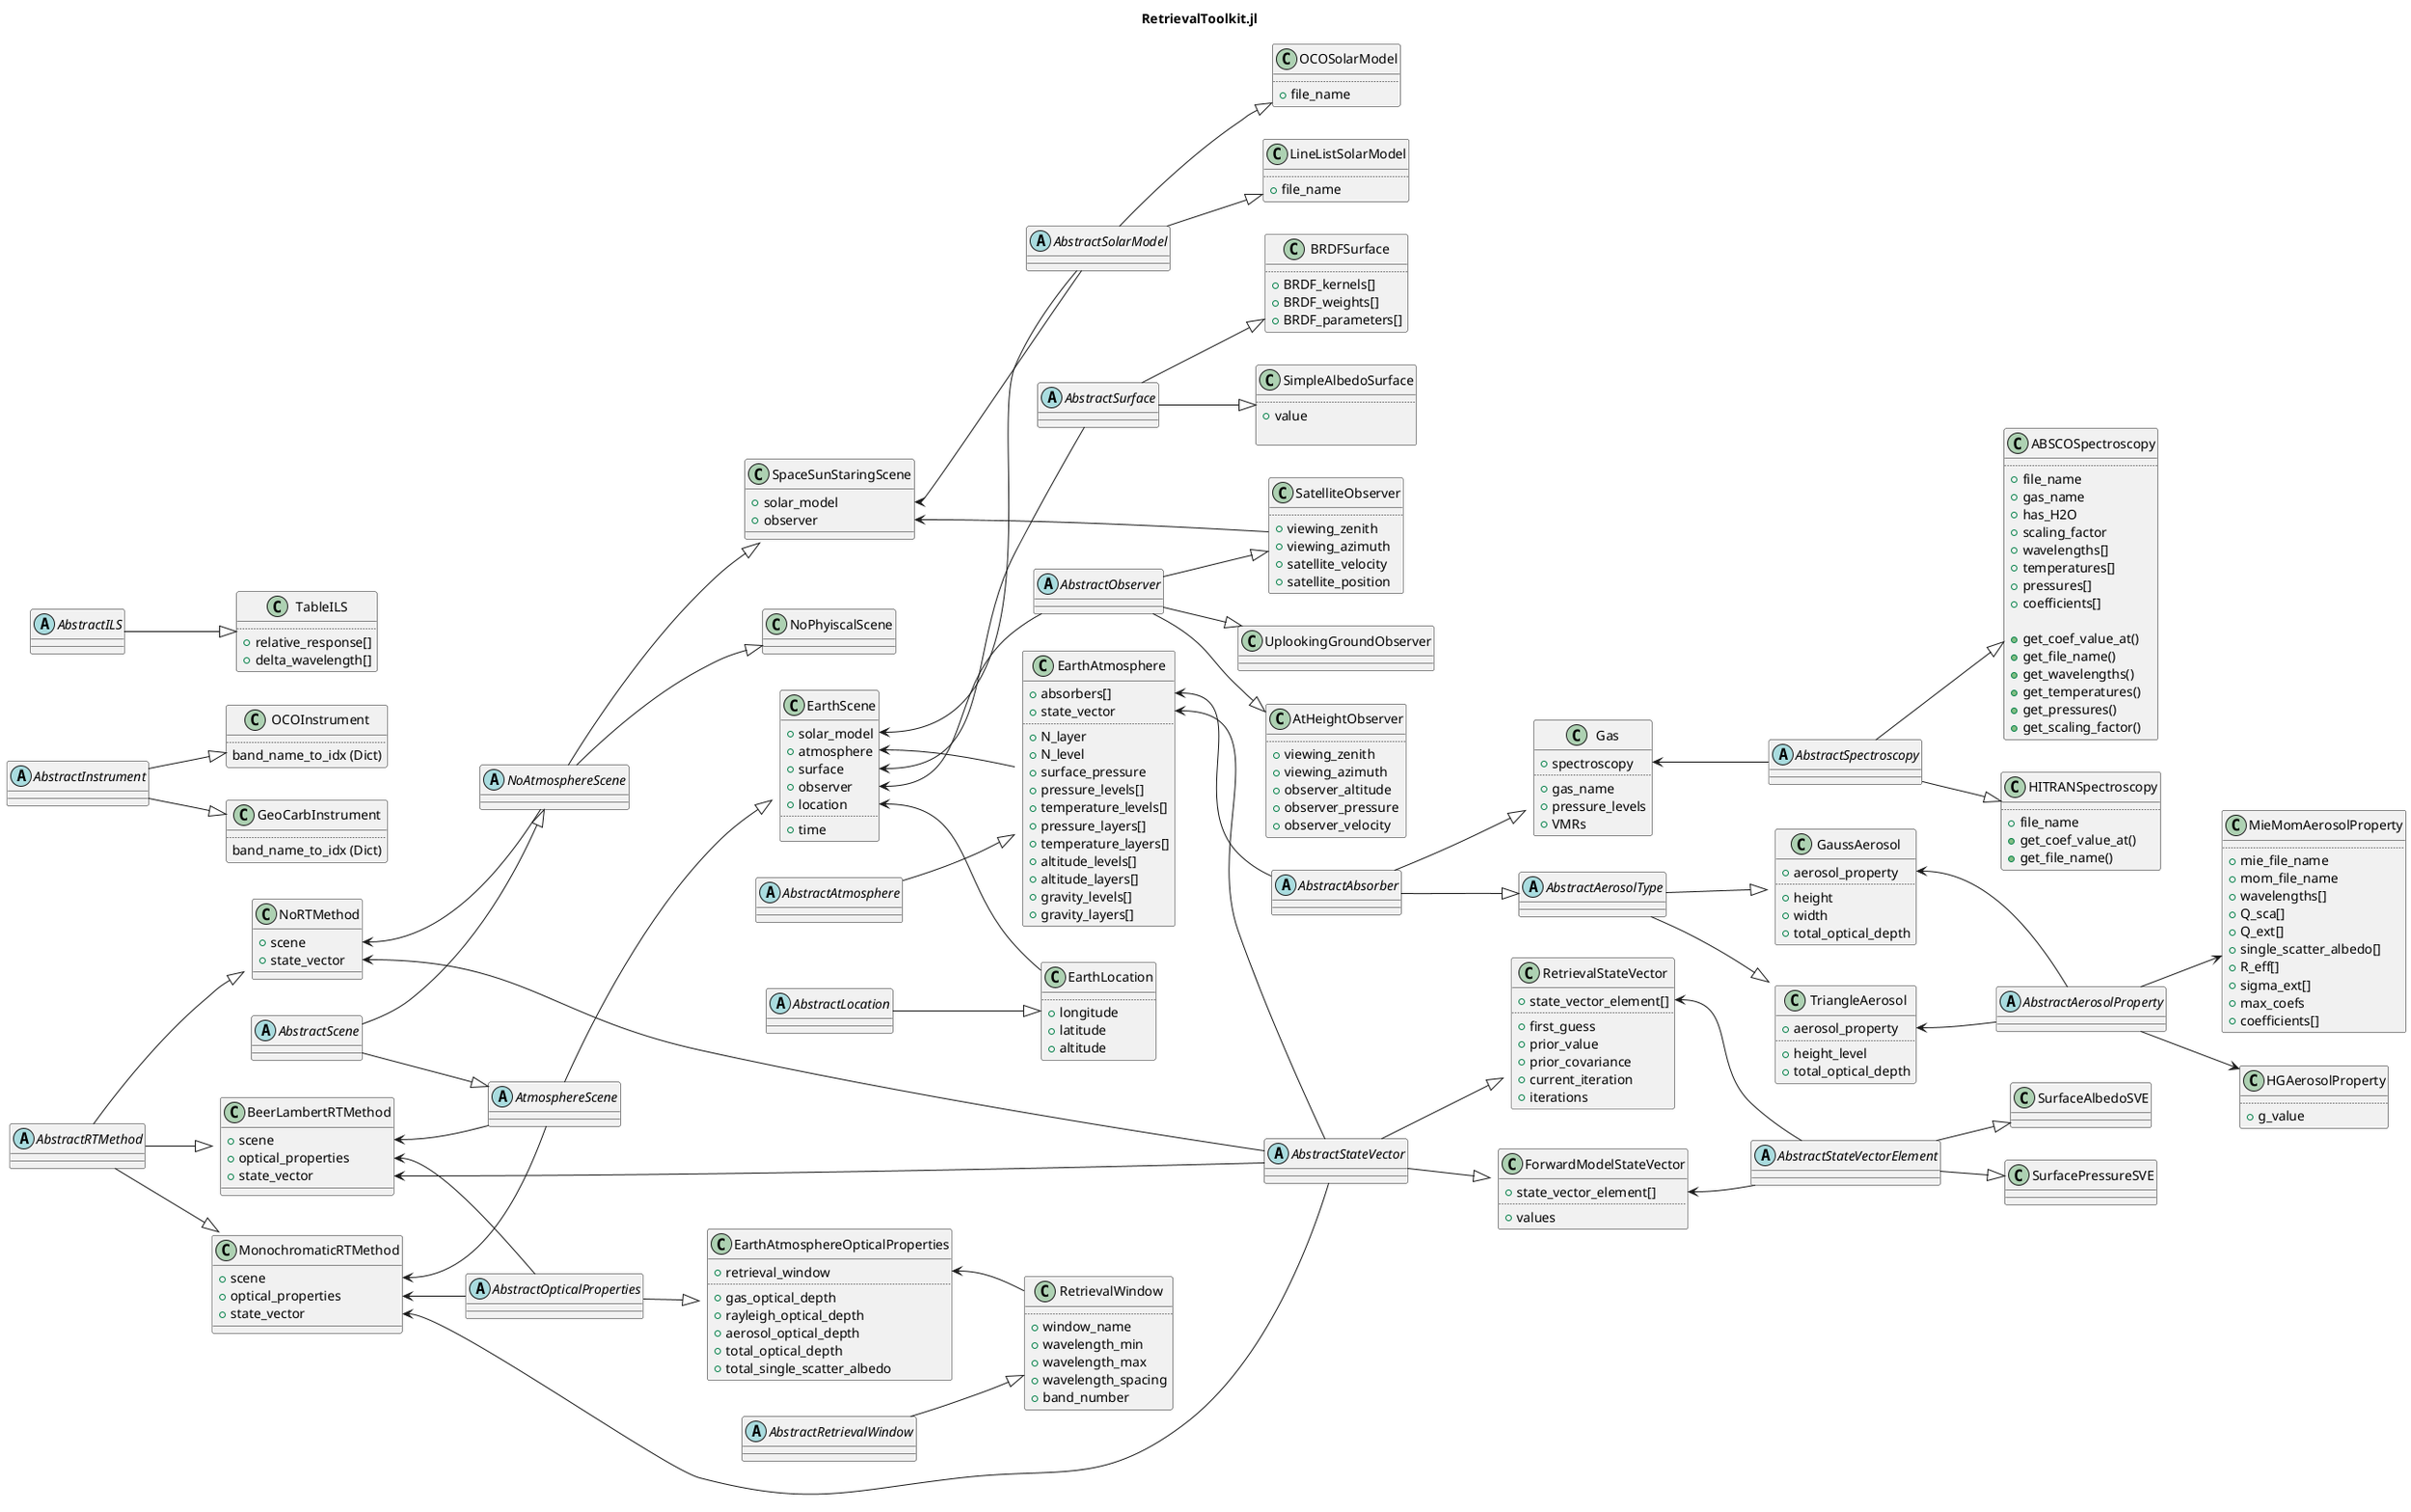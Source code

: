 @startuml

skinparam backgroundcolor transparent
'skinparam backgroundColor #EEEBDC
'skinparam style strictuml
left to right direction

title RetrievalToolkit.jl

'
' SPECTROSCOPY, GASES
'

abstract class AbstractSpectroscopy
AbstractSpectroscopy --|> ABSCOSpectroscopy
AbstractSpectroscopy --|> HITRANSpectroscopy

class ABSCOSpectroscopy {
      ....
      +file_name
      +gas_name
      +has_H2O
      +scaling_factor
      +wavelengths[]
      +temperatures[]
      +pressures[]
      +coefficients[]

      +get_coef_value_at()
      +get_file_name()
      +get_wavelengths()
      +get_temperatures()
      +get_pressures()
      +get_scaling_factor()
}

class HITRANSpectroscopy {
      ....
      +file_name
      +get_coef_value_at()
      +get_file_name()
}

class Gas {
      +spectroscopy
      ....
      +gas_name
      +pressure_levels
      +VMRs
}

Gas::spectroscopy <-- AbstractSpectroscopy


'
' AEROSOLS
'

abstract class AbstractAbsorber
abstract class AbstractAerosolType
abstract class AbstractAerosolProperty

AbstractAbsorber --|> AbstractAerosolType
AbstractAbsorber --|> Gas

AbstractAerosolProperty --> MieMomAerosolProperty
AbstractAerosolProperty --> HGAerosolProperty

AbstractAerosolType --|> GaussAerosol
AbstractAerosolType --|> TriangleAerosol


class MieMomAerosolProperty {
      ....
      +mie_file_name
      +mom_file_name
      +wavelengths[]
      +Q_sca[]
      +Q_ext[]
      +single_scatter_albedo[]
      +R_eff[]
      +sigma_ext[]
      +max_coefs
      +coefficients[]
}

class HGAerosolProperty {
      ....
      +g_value
}

class GaussAerosol {
      +aerosol_property
      ....
      +height
      +width
      +total_optical_depth
}

class TriangleAerosol {
      +aerosol_property
      ....
      +height_level
      +total_optical_depth
}

GaussAerosol::aerosol_property <-- AbstractAerosolProperty
TriangleAerosol::aerosol_property <-- AbstractAerosolProperty

'
' SCENE
'

abstract class AbstractSolarModel
AbstractSolarModel --|> LineListSolarModel
AbstractSolarModel --|> OCOSolarModel

class OCOSolarModel {
      ....
      +file_name
}

class LineListSolarModel {
      ....
      +file_name
}

abstract class AbstractAtmosphere
AbstractAtmosphere --|> EarthAtmosphere

abstract class AbstractSurface
AbstractSurface --|> BRDFSurface
AbstractSurface --|> SimpleAlbedoSurface

abstract class AbstractLocation
AbstractLocation --|> EarthLocation

abstract class AbstractScene
abstract class AtmosphereScene
abstract class NoAtmosphereScene

AbstractScene --|> AtmosphereScene
AbstractScene --|> NoAtmosphereScene

AtmosphereScene --|> EarthScene
NoAtmosphereScene --|> SpaceSunStaringScene
NoAtmosphereScene --|> NoPhyiscalScene

abstract class AbstractObserver
AbstractObserver --|> SatelliteObserver
AbstractObserver --|> UplookingGroundObserver
AbstractObserver --|> AtHeightObserver


class EarthScene {
      +solar_model 
      +atmosphere
      +surface
      +observer
      +location
      ....
      +time
}

class SpaceSunStaringScene {
      +solar_model
      +observer
}

class BRDFSurface {
      ....
      +BRDF_kernels[]
      +BRDF_weights[]
      +BRDF_parameters[]
}

class SimpleAlbedoSurface {
      ....
      +value

}

class EarthAtmosphere {
      +absorbers[]
      +state_vector
      ....
      +N_layer
      +N_level
      +surface_pressure
      +pressure_levels[]
      +temperature_levels[]
      +pressure_layers[]
      +temperature_layers[]
      +altitude_levels[]
      +altitude_layers[]
      +gravity_levels[]
      +gravity_layers[]
}

class EarthLocation {
      ....
      +longitude
      +latitude
      +altitude
}

class SatelliteObserver {
      ....
      +viewing_zenith
      +viewing_azimuth
      +satellite_velocity
      +satellite_position
}

class AtHeightObserver {
      ....
      +viewing_zenith
      +viewing_azimuth
      +observer_altitude
      +observer_pressure
      +observer_velocity
}


EarthAtmosphere::absorbers <-- AbstractAbsorber
EarthAtmosphere::state_vector <-- AbstractStateVector

EarthScene::solar_model <-- AbstractSolarModel
EarthScene::atmosphere <-- EarthAtmosphere
EarthScene::observer <-- AbstractObserver
EarthScene::surface <-- AbstractSurface
EarthScene::location <-- EarthLocation

SpaceSunStaringScene::solar_model <-- AbstractSolarModel
SpaceSunStaringScene::observer <-- SatelliteObserver


'
' RADIATIVE TRANSFER
'

abstract class AbstractOpticalProperties
AbstractOpticalProperties --|> EarthAtmosphereOpticalProperties

abstract class AbstractRetrievalWindow
AbstractRetrievalWindow --|> RetrievalWindow

abstract class AbstractRTMethod
AbstractRTMethod --|> MonochromaticRTMethod
AbstractRTMethod --|> BeerLambertRTMethod
AbstractRTMethod --|> NoRTMethod


class EarthAtmosphereOpticalProperties{
      +retrieval_window
      ....
      +gas_optical_depth
      +rayleigh_optical_depth
      +aerosol_optical_depth
      +total_optical_depth
      +total_single_scatter_albedo
}

class RetrievalWindow {
      ....
      +window_name
      +wavelength_min
      +wavelength_max
      +wavelength_spacing
      +band_number
}

class MonochromaticRTMethod {
      +scene
      +optical_properties
      +state_vector
}

class BeerLambertRTMethod {
      +scene
      +optical_properties
      +state_vector
}

class NoRTMethod {
      +scene
      +state_vector
}


MonochromaticRTMethod::scene <-- AtmosphereScene
MonochromaticRTMethod::optical_properties <-- AbstractOpticalProperties
MonochromaticRTMethod::state_vector <-- AbstractStateVector

BeerLambertRTMethod::scene <-- AtmosphereScene
BeerLambertRTMethod::optical_properties <-- AbstractOpticalProperties
BeerLambertRTMethod::state_vector <-- AbstractStateVector

NoRTMethod::scene <-- NoAtmosphereScene
NoRTMethod::state_vector <-- AbstractStateVector


EarthAtmosphereOpticalProperties::retrieval_window <-- RetrievalWindow
'EarthScene -[dotted]-> EarthAtmosphereOpticalProperties : create_optical_properties(<b>scene::EarthScene</b>)





'
' STATE VECTOR
'

abstract class AbstractStateVector
AbstractStateVector --|> RetrievalStateVector
AbstractStateVector --|> ForwardModelStateVector

class RetrievalStateVector {
      +state_vector_element[]
      ....
      +first_guess
      +prior_value
      +prior_covariance
      +current_iteration
      +iterations
}

class ForwardModelStateVector {
      +state_vector_element[]
      ....
      +values
}

abstract class AbstractStateVectorElement

RetrievalStateVector::state_vector_element <-- AbstractStateVectorElement
ForwardModelStateVector::state_vector_element <-- AbstractStateVectorElement

together {
AbstractStateVectorElement --|> SurfaceAlbedoSVE
AbstractStateVectorElement --|> SurfacePressureSVE
'AbstractStateVectorElement --|> GasScalerSVE
'AbstractStateVectorElement --|> GasProfileSVE
'AbstractStateVectorElement --|> TemperatureSVE
'AbstractStateVectorElement --|> DispersionSVE
'AbstractStateVectorElement --|> ILSWidthScalingSVE
'AbstractStateVectorElement --|> FluorescenceSVE
'AbstractStateVectorElement --|> ZeroLevelOffsetSVE
'AbstractStateVectorElement --|> SolarWLShiftSVE
'AbstractStateVectorElement --|> SolarWLStretchSVE
'AbstractStateVectorElement --|> EmpiricalWaveformSVE
'AbstractStateVectorElement --|> AerosolOpticalDepthSVE
'AbstractStateVectorElement --|> AerosolLayerHeightSVE
}



'
' RADIANCES AND JACOBIANS
'


'
' INSTRUMENTS ETC.
'

abstract class AbstractInstrument
AbstractInstrument --|> OCOInstrument
AbstractInstrument --|> GeoCarbInstrument

class OCOInstrument {
      ....
      band_name_to_idx (Dict)
}

class GeoCarbInstrument {
      ....
      band_name_to_idx (Dict)
}

abstract class AbstractILS
AbstractILS --|> TableILS

class TableILS {
      ....
      +relative_response[]
      +delta_wavelength[]
}


@enduml

